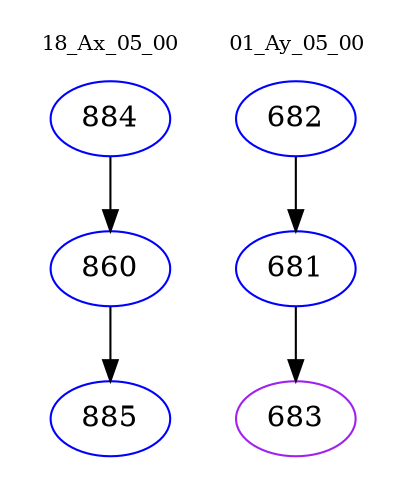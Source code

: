 digraph{
subgraph cluster_0 {
color = white
label = "18_Ax_05_00";
fontsize=10;
T0_884 [label="884", color="blue"]
T0_884 -> T0_860 [color="black"]
T0_860 [label="860", color="blue"]
T0_860 -> T0_885 [color="black"]
T0_885 [label="885", color="blue"]
}
subgraph cluster_1 {
color = white
label = "01_Ay_05_00";
fontsize=10;
T1_682 [label="682", color="blue"]
T1_682 -> T1_681 [color="black"]
T1_681 [label="681", color="blue"]
T1_681 -> T1_683 [color="black"]
T1_683 [label="683", color="purple"]
}
}
